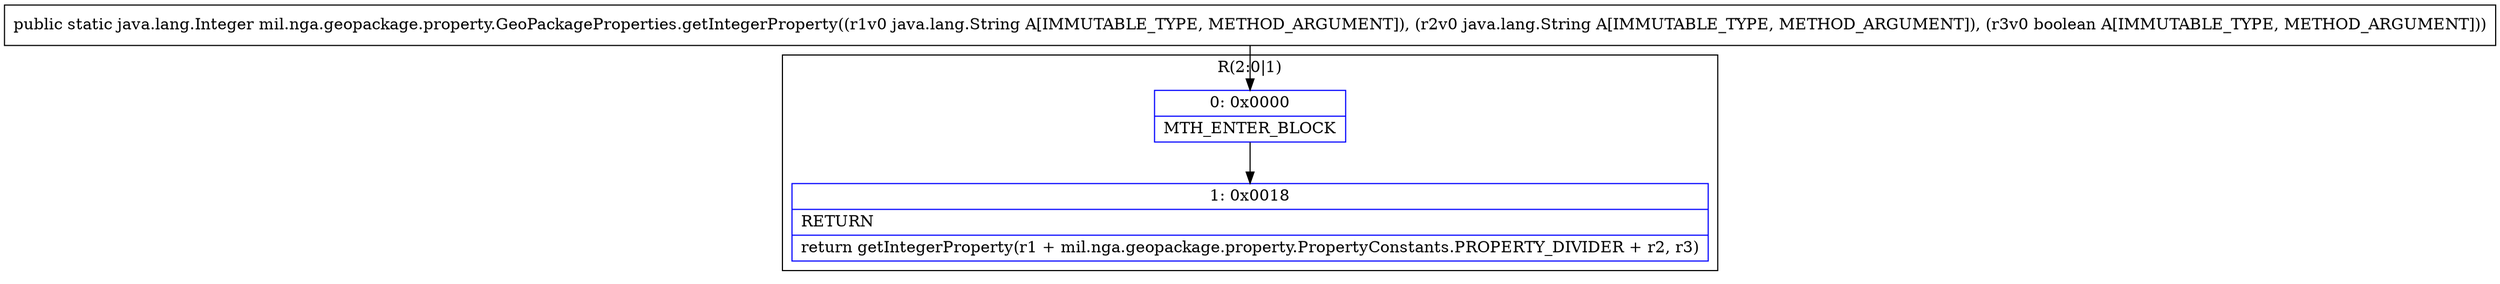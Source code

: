 digraph "CFG formil.nga.geopackage.property.GeoPackageProperties.getIntegerProperty(Ljava\/lang\/String;Ljava\/lang\/String;Z)Ljava\/lang\/Integer;" {
subgraph cluster_Region_1229281028 {
label = "R(2:0|1)";
node [shape=record,color=blue];
Node_0 [shape=record,label="{0\:\ 0x0000|MTH_ENTER_BLOCK\l}"];
Node_1 [shape=record,label="{1\:\ 0x0018|RETURN\l|return getIntegerProperty(r1 + mil.nga.geopackage.property.PropertyConstants.PROPERTY_DIVIDER + r2, r3)\l}"];
}
MethodNode[shape=record,label="{public static java.lang.Integer mil.nga.geopackage.property.GeoPackageProperties.getIntegerProperty((r1v0 java.lang.String A[IMMUTABLE_TYPE, METHOD_ARGUMENT]), (r2v0 java.lang.String A[IMMUTABLE_TYPE, METHOD_ARGUMENT]), (r3v0 boolean A[IMMUTABLE_TYPE, METHOD_ARGUMENT])) }"];
MethodNode -> Node_0;
Node_0 -> Node_1;
}

